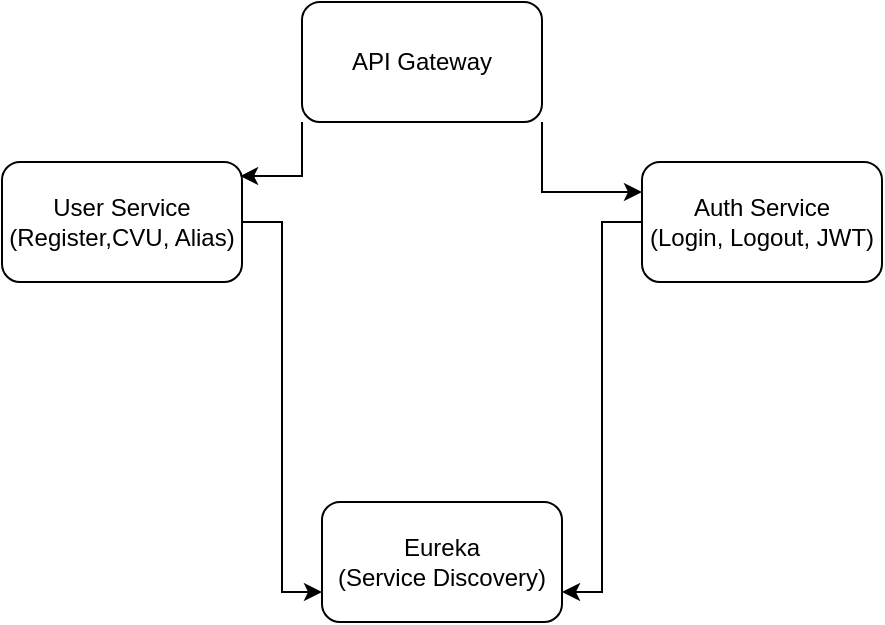<mxfile version="24.8.7">
  <diagram name="Página-1" id="LN4YgTFYYMjVuMI7UaT1">
    <mxGraphModel dx="874" dy="460" grid="1" gridSize="10" guides="1" tooltips="1" connect="1" arrows="1" fold="1" page="1" pageScale="1" pageWidth="827" pageHeight="1169" math="0" shadow="0">
      <root>
        <mxCell id="0" />
        <mxCell id="1" parent="0" />
        <mxCell id="dutNidi9OQs2mMiUSZ_w-6" style="edgeStyle=orthogonalEdgeStyle;rounded=0;orthogonalLoop=1;jettySize=auto;html=1;exitX=1;exitY=1;exitDx=0;exitDy=0;entryX=0;entryY=0.25;entryDx=0;entryDy=0;" edge="1" parent="1" source="dutNidi9OQs2mMiUSZ_w-1" target="dutNidi9OQs2mMiUSZ_w-3">
          <mxGeometry relative="1" as="geometry" />
        </mxCell>
        <mxCell id="dutNidi9OQs2mMiUSZ_w-1" value="&amp;nbsp;API Gateway&amp;nbsp;" style="rounded=1;whiteSpace=wrap;html=1;" vertex="1" parent="1">
          <mxGeometry x="350" y="210" width="120" height="60" as="geometry" />
        </mxCell>
        <mxCell id="dutNidi9OQs2mMiUSZ_w-8" style="edgeStyle=orthogonalEdgeStyle;rounded=0;orthogonalLoop=1;jettySize=auto;html=1;entryX=0;entryY=0.75;entryDx=0;entryDy=0;" edge="1" parent="1" source="dutNidi9OQs2mMiUSZ_w-2" target="dutNidi9OQs2mMiUSZ_w-4">
          <mxGeometry relative="1" as="geometry" />
        </mxCell>
        <mxCell id="dutNidi9OQs2mMiUSZ_w-2" value="&lt;span class=&quot;hljs-keyword&quot;&gt;User&lt;/span&gt; Service&lt;div&gt;(Register,CVU, Alias)&lt;/div&gt;" style="rounded=1;whiteSpace=wrap;html=1;" vertex="1" parent="1">
          <mxGeometry x="200" y="290" width="120" height="60" as="geometry" />
        </mxCell>
        <mxCell id="dutNidi9OQs2mMiUSZ_w-9" style="edgeStyle=orthogonalEdgeStyle;rounded=0;orthogonalLoop=1;jettySize=auto;html=1;entryX=1;entryY=0.75;entryDx=0;entryDy=0;" edge="1" parent="1" source="dutNidi9OQs2mMiUSZ_w-3" target="dutNidi9OQs2mMiUSZ_w-4">
          <mxGeometry relative="1" as="geometry" />
        </mxCell>
        <mxCell id="dutNidi9OQs2mMiUSZ_w-3" value="Auth Service&lt;div&gt;(Login, Logout, JWT)&lt;/div&gt;" style="rounded=1;whiteSpace=wrap;html=1;" vertex="1" parent="1">
          <mxGeometry x="520" y="290" width="120" height="60" as="geometry" />
        </mxCell>
        <mxCell id="dutNidi9OQs2mMiUSZ_w-4" value="&lt;div&gt;Eureka&lt;/div&gt;(Service Discovery)" style="rounded=1;whiteSpace=wrap;html=1;" vertex="1" parent="1">
          <mxGeometry x="360" y="460" width="120" height="60" as="geometry" />
        </mxCell>
        <mxCell id="dutNidi9OQs2mMiUSZ_w-5" style="edgeStyle=orthogonalEdgeStyle;rounded=0;orthogonalLoop=1;jettySize=auto;html=1;exitX=0;exitY=1;exitDx=0;exitDy=0;entryX=0.992;entryY=0.117;entryDx=0;entryDy=0;entryPerimeter=0;" edge="1" parent="1" source="dutNidi9OQs2mMiUSZ_w-1" target="dutNidi9OQs2mMiUSZ_w-2">
          <mxGeometry relative="1" as="geometry" />
        </mxCell>
      </root>
    </mxGraphModel>
  </diagram>
</mxfile>
